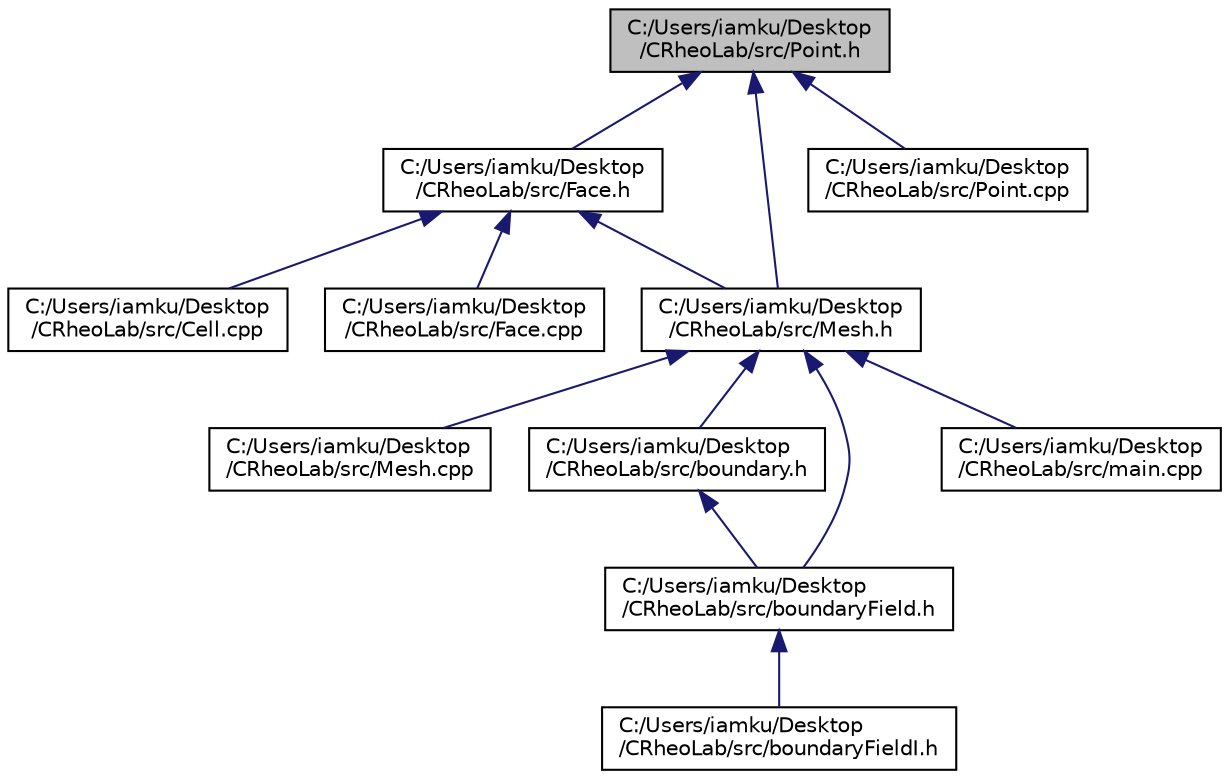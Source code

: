 digraph "C:/Users/iamku/Desktop/CRheoLab/src/Point.h"
{
 // LATEX_PDF_SIZE
  edge [fontname="Helvetica",fontsize="10",labelfontname="Helvetica",labelfontsize="10"];
  node [fontname="Helvetica",fontsize="10",shape=record];
  Node1 [label="C:/Users/iamku/Desktop\l/CRheoLab/src/Point.h",height=0.2,width=0.4,color="black", fillcolor="grey75", style="filled", fontcolor="black",tooltip=" "];
  Node1 -> Node2 [dir="back",color="midnightblue",fontsize="10",style="solid",fontname="Helvetica"];
  Node2 [label="C:/Users/iamku/Desktop\l/CRheoLab/src/Face.h",height=0.2,width=0.4,color="black", fillcolor="white", style="filled",URL="$Face_8h.html",tooltip=" "];
  Node2 -> Node3 [dir="back",color="midnightblue",fontsize="10",style="solid",fontname="Helvetica"];
  Node3 [label="C:/Users/iamku/Desktop\l/CRheoLab/src/Cell.cpp",height=0.2,width=0.4,color="black", fillcolor="white", style="filled",URL="$Cell_8cpp.html",tooltip=" "];
  Node2 -> Node4 [dir="back",color="midnightblue",fontsize="10",style="solid",fontname="Helvetica"];
  Node4 [label="C:/Users/iamku/Desktop\l/CRheoLab/src/Face.cpp",height=0.2,width=0.4,color="black", fillcolor="white", style="filled",URL="$Face_8cpp.html",tooltip=" "];
  Node2 -> Node5 [dir="back",color="midnightblue",fontsize="10",style="solid",fontname="Helvetica"];
  Node5 [label="C:/Users/iamku/Desktop\l/CRheoLab/src/Mesh.h",height=0.2,width=0.4,color="black", fillcolor="white", style="filled",URL="$Mesh_8h.html",tooltip=" "];
  Node5 -> Node6 [dir="back",color="midnightblue",fontsize="10",style="solid",fontname="Helvetica"];
  Node6 [label="C:/Users/iamku/Desktop\l/CRheoLab/src/Mesh.cpp",height=0.2,width=0.4,color="black", fillcolor="white", style="filled",URL="$Mesh_8cpp.html",tooltip=" "];
  Node5 -> Node7 [dir="back",color="midnightblue",fontsize="10",style="solid",fontname="Helvetica"];
  Node7 [label="C:/Users/iamku/Desktop\l/CRheoLab/src/boundary.h",height=0.2,width=0.4,color="black", fillcolor="white", style="filled",URL="$boundary_8h.html",tooltip=" "];
  Node7 -> Node8 [dir="back",color="midnightblue",fontsize="10",style="solid",fontname="Helvetica"];
  Node8 [label="C:/Users/iamku/Desktop\l/CRheoLab/src/boundaryField.h",height=0.2,width=0.4,color="black", fillcolor="white", style="filled",URL="$boundaryField_8h.html",tooltip=" "];
  Node8 -> Node9 [dir="back",color="midnightblue",fontsize="10",style="solid",fontname="Helvetica"];
  Node9 [label="C:/Users/iamku/Desktop\l/CRheoLab/src/boundaryFieldI.h",height=0.2,width=0.4,color="black", fillcolor="white", style="filled",URL="$boundaryFieldI_8h.html",tooltip=" "];
  Node5 -> Node8 [dir="back",color="midnightblue",fontsize="10",style="solid",fontname="Helvetica"];
  Node5 -> Node10 [dir="back",color="midnightblue",fontsize="10",style="solid",fontname="Helvetica"];
  Node10 [label="C:/Users/iamku/Desktop\l/CRheoLab/src/main.cpp",height=0.2,width=0.4,color="black", fillcolor="white", style="filled",URL="$main_8cpp.html",tooltip=" "];
  Node1 -> Node5 [dir="back",color="midnightblue",fontsize="10",style="solid",fontname="Helvetica"];
  Node1 -> Node11 [dir="back",color="midnightblue",fontsize="10",style="solid",fontname="Helvetica"];
  Node11 [label="C:/Users/iamku/Desktop\l/CRheoLab/src/Point.cpp",height=0.2,width=0.4,color="black", fillcolor="white", style="filled",URL="$Point_8cpp.html",tooltip=" "];
}
